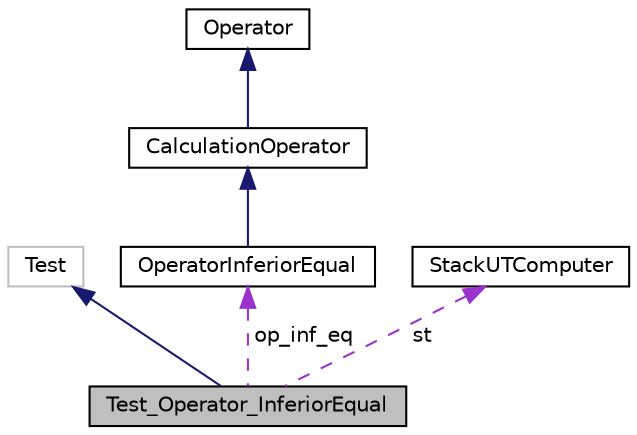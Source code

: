 digraph "Test_Operator_InferiorEqual"
{
  edge [fontname="Helvetica",fontsize="10",labelfontname="Helvetica",labelfontsize="10"];
  node [fontname="Helvetica",fontsize="10",shape=record];
  Node1 [label="Test_Operator_InferiorEqual",height=0.2,width=0.4,color="black", fillcolor="grey75", style="filled", fontcolor="black"];
  Node2 -> Node1 [dir="back",color="midnightblue",fontsize="10",style="solid",fontname="Helvetica"];
  Node2 [label="Test",height=0.2,width=0.4,color="grey75", fillcolor="white", style="filled"];
  Node3 -> Node1 [dir="back",color="darkorchid3",fontsize="10",style="dashed",label=" op_inf_eq" ,fontname="Helvetica"];
  Node3 [label="OperatorInferiorEqual",height=0.2,width=0.4,color="black", fillcolor="white", style="filled",URL="$class_operator_inferior_equal.html"];
  Node4 -> Node3 [dir="back",color="midnightblue",fontsize="10",style="solid",fontname="Helvetica"];
  Node4 [label="CalculationOperator",height=0.2,width=0.4,color="black", fillcolor="white", style="filled",URL="$class_calculation_operator.html"];
  Node5 -> Node4 [dir="back",color="midnightblue",fontsize="10",style="solid",fontname="Helvetica"];
  Node5 [label="Operator",height=0.2,width=0.4,color="black", fillcolor="white", style="filled",URL="$class_operator.html"];
  Node6 -> Node1 [dir="back",color="darkorchid3",fontsize="10",style="dashed",label=" st" ,fontname="Helvetica"];
  Node6 [label="StackUTComputer",height=0.2,width=0.4,color="black", fillcolor="white", style="filled",URL="$class_stack_u_t_computer.html"];
}
